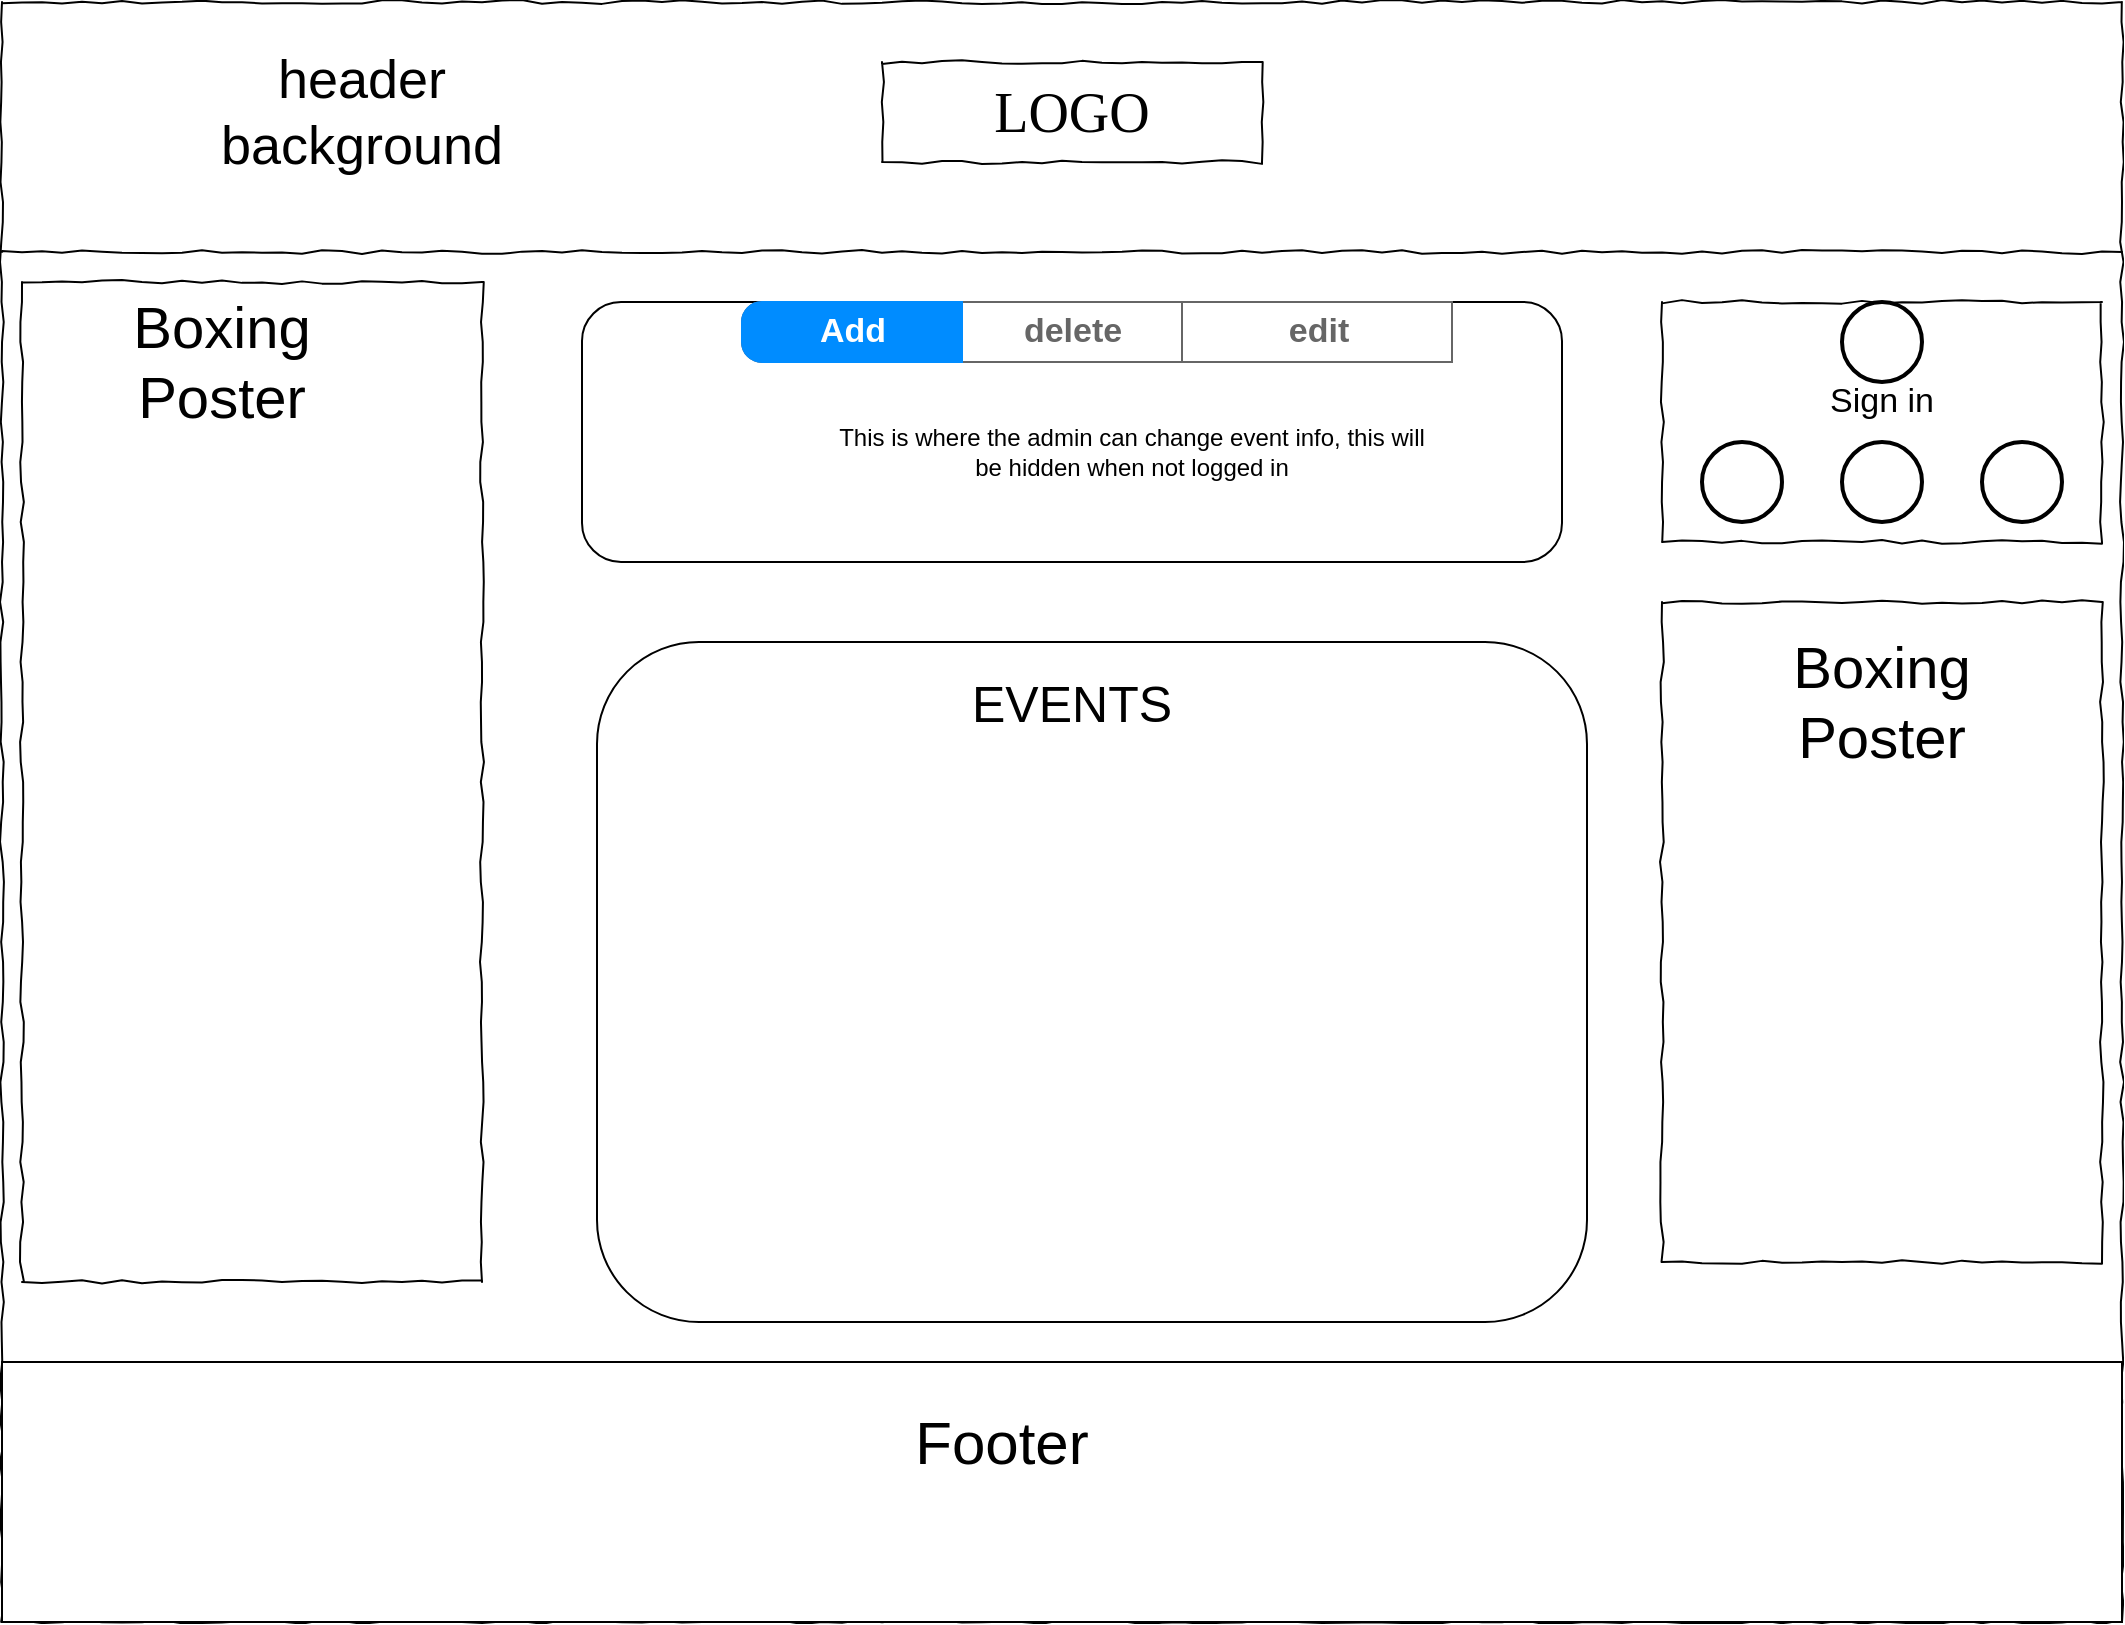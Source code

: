 <mxfile version="13.7.9" type="device"><diagram name="Page-1" id="03018318-947c-dd8e-b7a3-06fadd420f32"><mxGraphModel dx="2366" dy="1291" grid="1" gridSize="10" guides="1" tooltips="1" connect="1" arrows="1" fold="1" page="1" pageScale="1" pageWidth="1100" pageHeight="850" background="#ffffff" math="0" shadow="0"><root><mxCell id="0"/><mxCell id="1" parent="0"/><mxCell id="677b7b8949515195-1" value="" style="whiteSpace=wrap;html=1;rounded=0;shadow=0;labelBackgroundColor=none;strokeColor=#000000;strokeWidth=1;fillColor=none;fontFamily=Verdana;fontSize=12;fontColor=#000000;align=center;comic=1;" parent="1" vertex="1"><mxGeometry x="20" y="20" width="1060" height="810" as="geometry"/></mxCell><mxCell id="677b7b8949515195-2" value="LOGO" style="whiteSpace=wrap;html=1;rounded=0;shadow=0;labelBackgroundColor=none;strokeWidth=1;fontFamily=Verdana;fontSize=28;align=center;comic=1;" parent="1" vertex="1"><mxGeometry x="460" y="50" width="190" height="50" as="geometry"/></mxCell><mxCell id="677b7b8949515195-8" value="" style="whiteSpace=wrap;html=1;rounded=0;shadow=0;labelBackgroundColor=none;strokeWidth=1;fillColor=none;fontFamily=Verdana;fontSize=12;align=center;comic=1;" parent="1" vertex="1"><mxGeometry x="30" y="160" width="230" height="500" as="geometry"/></mxCell><mxCell id="677b7b8949515195-9" value="" style="line;strokeWidth=1;html=1;rounded=0;shadow=0;labelBackgroundColor=none;fillColor=none;fontFamily=Verdana;fontSize=14;fontColor=#000000;align=center;comic=1;" parent="1" vertex="1"><mxGeometry x="20" y="140" width="1060" height="10" as="geometry"/></mxCell><mxCell id="677b7b8949515195-25" value="" style="whiteSpace=wrap;html=1;rounded=0;shadow=0;labelBackgroundColor=none;strokeWidth=1;fillColor=none;fontFamily=Verdana;fontSize=12;align=center;comic=1;" parent="1" vertex="1"><mxGeometry x="850" y="320" width="220" height="330" as="geometry"/></mxCell><mxCell id="677b7b8949515195-26" value="" style="whiteSpace=wrap;html=1;rounded=0;shadow=0;labelBackgroundColor=none;strokeWidth=1;fillColor=none;fontFamily=Verdana;fontSize=12;align=center;comic=1;" parent="1" vertex="1"><mxGeometry x="850" y="170" width="220" height="120" as="geometry"/></mxCell><mxCell id="JIzhtDVah4MyKAHdhff2-9" value="" style="rounded=1;whiteSpace=wrap;html=1;" vertex="1" parent="1"><mxGeometry x="310" y="170" width="490" height="130" as="geometry"/></mxCell><mxCell id="JIzhtDVah4MyKAHdhff2-10" value="" style="rounded=1;whiteSpace=wrap;html=1;" vertex="1" parent="1"><mxGeometry x="317.5" y="340" width="495" height="340" as="geometry"/></mxCell><mxCell id="JIzhtDVah4MyKAHdhff2-16" style="edgeStyle=orthogonalEdgeStyle;rounded=0;orthogonalLoop=1;jettySize=auto;html=1;exitX=0.5;exitY=1;exitDx=0;exitDy=0;" edge="1" parent="1" source="677b7b8949515195-25" target="677b7b8949515195-25"><mxGeometry relative="1" as="geometry"/></mxCell><mxCell id="JIzhtDVah4MyKAHdhff2-19" value="" style="rounded=0;whiteSpace=wrap;html=1;" vertex="1" parent="1"><mxGeometry x="20" y="700" width="1060" height="130" as="geometry"/></mxCell><mxCell id="JIzhtDVah4MyKAHdhff2-20" value="&lt;font style=&quot;font-size: 27px&quot;&gt;header background&lt;/font&gt;" style="text;html=1;strokeColor=none;fillColor=none;align=center;verticalAlign=middle;whiteSpace=wrap;rounded=0;strokeWidth=30;" vertex="1" parent="1"><mxGeometry x="190" y="65" width="20" height="20" as="geometry"/></mxCell><mxCell id="JIzhtDVah4MyKAHdhff2-22" value="&lt;font style=&quot;font-size: 30px&quot;&gt;Footer&lt;/font&gt;" style="text;html=1;strokeColor=none;fillColor=none;align=center;verticalAlign=middle;whiteSpace=wrap;rounded=0;" vertex="1" parent="1"><mxGeometry x="500" y="730" width="40" height="20" as="geometry"/></mxCell><mxCell id="JIzhtDVah4MyKAHdhff2-23" value="" style="strokeWidth=1;shadow=0;dashed=0;align=center;html=1;shape=mxgraph.mockup.rrect;rSize=10;fillColor=#ffffff;strokeColor=#666666;" vertex="1" parent="1"><mxGeometry x="390" y="170" width="350" height="30" as="geometry"/></mxCell><mxCell id="JIzhtDVah4MyKAHdhff2-24" value="delete" style="strokeColor=inherit;fillColor=inherit;gradientColor=inherit;strokeWidth=1;shadow=0;dashed=0;align=center;html=1;shape=mxgraph.mockup.rrect;rSize=0;fontSize=17;fontColor=#666666;fontStyle=1;resizeHeight=1;" vertex="1" parent="JIzhtDVah4MyKAHdhff2-23"><mxGeometry width="120" height="30" relative="1" as="geometry"><mxPoint x="105" as="offset"/></mxGeometry></mxCell><mxCell id="JIzhtDVah4MyKAHdhff2-25" value="edit" style="strokeColor=inherit;fillColor=inherit;gradientColor=inherit;strokeWidth=1;shadow=0;dashed=0;align=center;html=1;shape=mxgraph.mockup.rrect;rSize=0;fontSize=17;fontColor=#666666;fontStyle=1;resizeHeight=1;" vertex="1" parent="JIzhtDVah4MyKAHdhff2-23"><mxGeometry width="135" height="30" relative="1" as="geometry"><mxPoint x="220" as="offset"/></mxGeometry></mxCell><mxCell id="JIzhtDVah4MyKAHdhff2-27" value="Add" style="strokeWidth=1;shadow=0;dashed=0;align=center;html=1;shape=mxgraph.mockup.leftButton;rSize=10;fontSize=17;fontColor=#ffffff;fontStyle=1;fillColor=#008cff;strokeColor=#008cff;resizeHeight=1;" vertex="1" parent="JIzhtDVah4MyKAHdhff2-23"><mxGeometry width="110" height="30" relative="1" as="geometry"/></mxCell><mxCell id="JIzhtDVah4MyKAHdhff2-28" value="&lt;font style=&quot;font-size: 25px&quot;&gt;EVENTS&lt;/font&gt;" style="text;html=1;strokeColor=none;fillColor=none;align=center;verticalAlign=middle;whiteSpace=wrap;rounded=0;" vertex="1" parent="1"><mxGeometry x="535" y="360" width="40" height="20" as="geometry"/></mxCell><mxCell id="JIzhtDVah4MyKAHdhff2-29" value="&lt;font style=&quot;font-size: 29px&quot;&gt;Boxing Poster&lt;/font&gt;" style="text;html=1;strokeColor=none;fillColor=none;align=center;verticalAlign=middle;whiteSpace=wrap;rounded=0;" vertex="1" parent="1"><mxGeometry x="110" y="190" width="40" height="20" as="geometry"/></mxCell><mxCell id="JIzhtDVah4MyKAHdhff2-30" value="&lt;font style=&quot;font-size: 29px&quot;&gt;Boxing Poster&lt;/font&gt;" style="text;html=1;strokeColor=none;fillColor=none;align=center;verticalAlign=middle;whiteSpace=wrap;rounded=0;" vertex="1" parent="1"><mxGeometry x="940" y="360" width="40" height="20" as="geometry"/></mxCell><mxCell id="JIzhtDVah4MyKAHdhff2-31" value="This is where the admin can change event info, this will be hidden when not logged in" style="text;html=1;strokeColor=none;fillColor=none;align=center;verticalAlign=middle;whiteSpace=wrap;rounded=0;" vertex="1" parent="1"><mxGeometry x="430" y="230" width="310" height="30" as="geometry"/></mxCell><mxCell id="JIzhtDVah4MyKAHdhff2-32" value="" style="ellipse;whiteSpace=wrap;html=1;aspect=fixed;strokeWidth=2;" vertex="1" parent="1"><mxGeometry x="940" y="170" width="40" height="40" as="geometry"/></mxCell><mxCell id="JIzhtDVah4MyKAHdhff2-33" value="" style="ellipse;whiteSpace=wrap;html=1;aspect=fixed;strokeWidth=2;" vertex="1" parent="1"><mxGeometry x="870" y="240" width="40" height="40" as="geometry"/></mxCell><mxCell id="JIzhtDVah4MyKAHdhff2-34" value="" style="ellipse;whiteSpace=wrap;html=1;aspect=fixed;strokeWidth=2;" vertex="1" parent="1"><mxGeometry x="940" y="240" width="40" height="40" as="geometry"/></mxCell><mxCell id="JIzhtDVah4MyKAHdhff2-35" value="" style="ellipse;whiteSpace=wrap;html=1;aspect=fixed;strokeWidth=2;" vertex="1" parent="1"><mxGeometry x="1010" y="240" width="40" height="40" as="geometry"/></mxCell><mxCell id="JIzhtDVah4MyKAHdhff2-36" value="&lt;font style=&quot;font-size: 17px&quot;&gt;Sign in&lt;/font&gt;" style="text;html=1;strokeColor=none;fillColor=none;align=center;verticalAlign=middle;whiteSpace=wrap;rounded=0;" vertex="1" parent="1"><mxGeometry x="920" y="210" width="80" height="20" as="geometry"/></mxCell></root></mxGraphModel></diagram></mxfile>